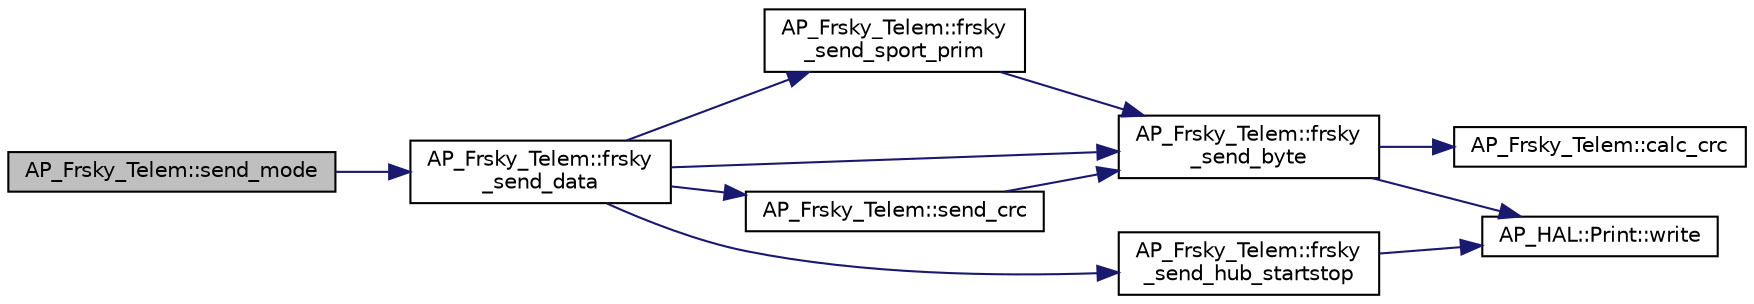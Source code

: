 digraph "AP_Frsky_Telem::send_mode"
{
 // INTERACTIVE_SVG=YES
  edge [fontname="Helvetica",fontsize="10",labelfontname="Helvetica",labelfontsize="10"];
  node [fontname="Helvetica",fontsize="10",shape=record];
  rankdir="LR";
  Node1 [label="AP_Frsky_Telem::send_mode",height=0.2,width=0.4,color="black", fillcolor="grey75", style="filled", fontcolor="black"];
  Node1 -> Node2 [color="midnightblue",fontsize="10",style="solid",fontname="Helvetica"];
  Node2 [label="AP_Frsky_Telem::frsky\l_send_data",height=0.2,width=0.4,color="black", fillcolor="white", style="filled",URL="$classAP__Frsky__Telem.html#afe38aef110ae61ac57ade254bd16691c"];
  Node2 -> Node3 [color="midnightblue",fontsize="10",style="solid",fontname="Helvetica"];
  Node3 [label="AP_Frsky_Telem::frsky\l_send_sport_prim",height=0.2,width=0.4,color="black", fillcolor="white", style="filled",URL="$classAP__Frsky__Telem.html#a862bffa9935d5bc96fbefc109a72b815"];
  Node3 -> Node4 [color="midnightblue",fontsize="10",style="solid",fontname="Helvetica"];
  Node4 [label="AP_Frsky_Telem::frsky\l_send_byte",height=0.2,width=0.4,color="black", fillcolor="white", style="filled",URL="$classAP__Frsky__Telem.html#a109c8dfca27209e83eebed4b056d292c"];
  Node4 -> Node5 [color="midnightblue",fontsize="10",style="solid",fontname="Helvetica"];
  Node5 [label="AP_HAL::Print::write",height=0.2,width=0.4,color="black", fillcolor="white", style="filled",URL="$classAP__HAL_1_1Print.html#acc65391952a43334f8f5c9bef341f501"];
  Node4 -> Node6 [color="midnightblue",fontsize="10",style="solid",fontname="Helvetica"];
  Node6 [label="AP_Frsky_Telem::calc_crc",height=0.2,width=0.4,color="black", fillcolor="white", style="filled",URL="$classAP__Frsky__Telem.html#a276d82db4184b09f3c21934ed9a715b6"];
  Node2 -> Node4 [color="midnightblue",fontsize="10",style="solid",fontname="Helvetica"];
  Node2 -> Node7 [color="midnightblue",fontsize="10",style="solid",fontname="Helvetica"];
  Node7 [label="AP_Frsky_Telem::frsky\l_send_hub_startstop",height=0.2,width=0.4,color="black", fillcolor="white", style="filled",URL="$classAP__Frsky__Telem.html#ac0f341af90790860103093f10c7359d7"];
  Node7 -> Node5 [color="midnightblue",fontsize="10",style="solid",fontname="Helvetica"];
  Node2 -> Node8 [color="midnightblue",fontsize="10",style="solid",fontname="Helvetica"];
  Node8 [label="AP_Frsky_Telem::send_crc",height=0.2,width=0.4,color="black", fillcolor="white", style="filled",URL="$classAP__Frsky__Telem.html#af2c16df1732396e1cfdee12c24e55fcc"];
  Node8 -> Node4 [color="midnightblue",fontsize="10",style="solid",fontname="Helvetica"];
}
